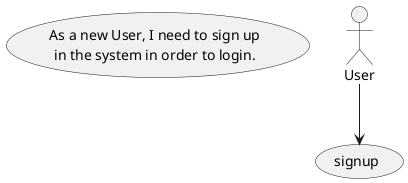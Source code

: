 @startuml
top to bottom direction
usecase UC1 as "
    As a new User, I need to sign up
    in the system in order to login.
"
actor User
User --> (signup)
@enduml
